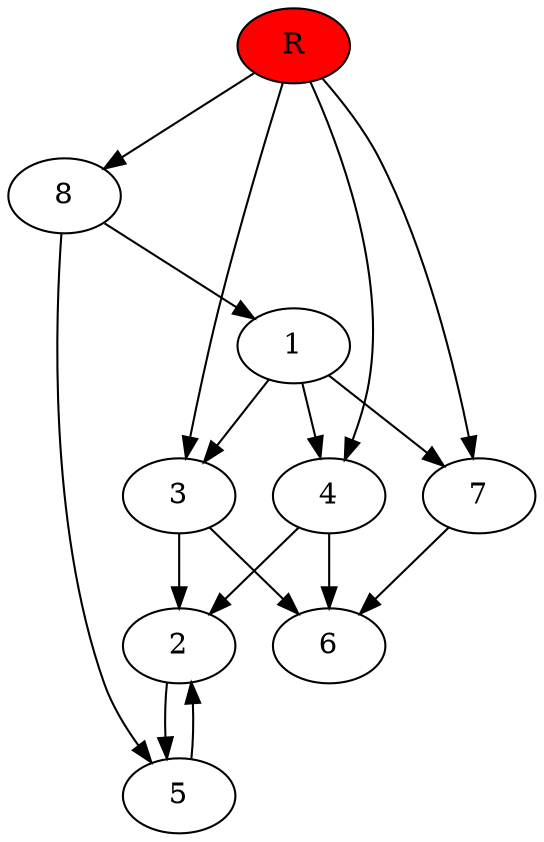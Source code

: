 digraph prb33349 {
	1
	2
	3
	4
	5
	6
	7
	8
	R [fillcolor="#ff0000" style=filled]
	1 -> 3
	1 -> 4
	1 -> 7
	2 -> 5
	3 -> 2
	3 -> 6
	4 -> 2
	4 -> 6
	5 -> 2
	7 -> 6
	8 -> 1
	8 -> 5
	R -> 3
	R -> 4
	R -> 7
	R -> 8
}
